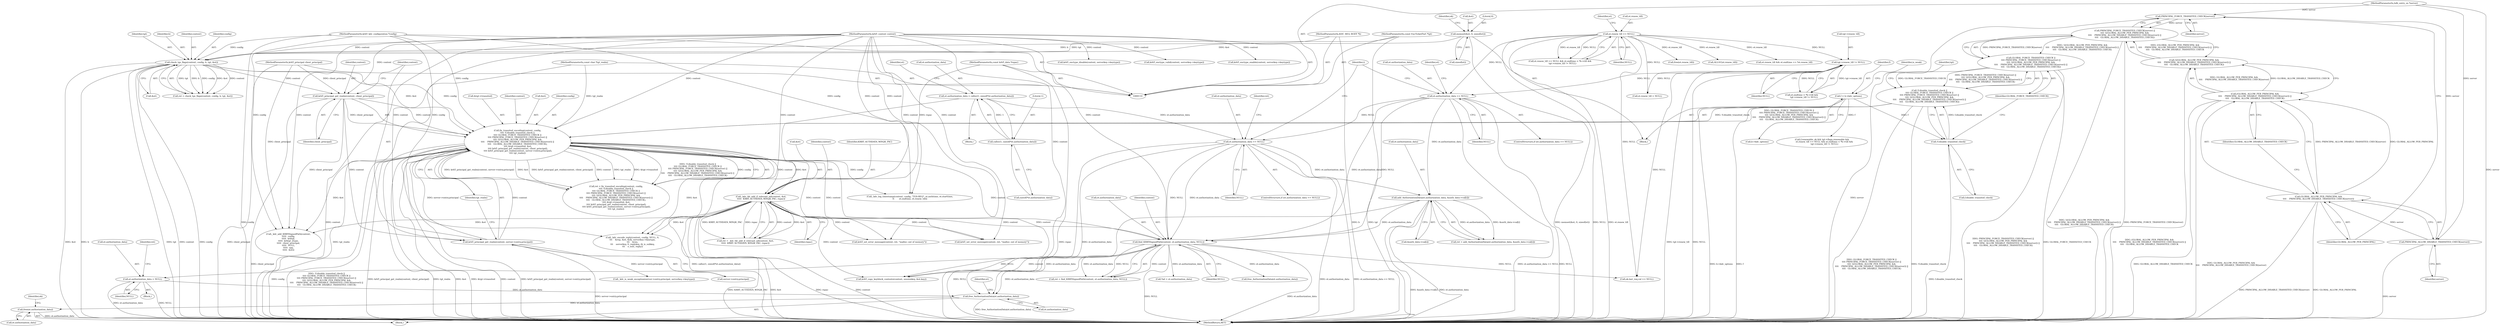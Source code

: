 digraph "0_heimdal_b1e699103f08d6a0ca46a122193c9da65f6cf837_1@API" {
"1001090" [label="(Call,free(et.authorization_data))"];
"1001086" [label="(Call,free_AuthorizationData(et.authorization_data))"];
"1000753" [label="(Call,et.authorization_data = NULL)"];
"1000725" [label="(Call,find_KRB5SignedPath(context, et.authorization_data, NULL))"];
"1000642" [label="(Call,_kdc_tkt_add_if_relevant_ad(context, &et,\n\t\t\t\t\t  KRB5_AUTHDATA_WIN2K_PAC, rspac))"];
"1000226" [label="(Call,fix_transited_encoding(context, config,\n\t\t\t\t !f.disable_transited_check ||\n\t\t\t\t GLOBAL_FORCE_TRANSITED_CHECK ||\n\t\t\t\t PRINCIPAL_FORCE_TRANSITED_CHECK(server) ||\n\t\t\t\t !((GLOBAL_ALLOW_PER_PRINCIPAL &&\n\t\t\t\t    PRINCIPAL_ALLOW_DISABLE_TRANSITED_CHECK(server)) ||\n\t\t\t\t   GLOBAL_ALLOW_DISABLE_TRANSITED_CHECK),\n \t\t\t\t &tgt->transited, &et,\n \t\t\t\t krb5_principal_get_realm(context, client_principal),\n \t\t\t\t krb5_principal_get_realm(context, server->entry.principal),\n\t\t\t\t tgt_realm))"];
"1000255" [label="(Call,krb5_principal_get_realm(context, server->entry.principal))"];
"1000252" [label="(Call,krb5_principal_get_realm(context, client_principal))"];
"1000214" [label="(Call,check_tgs_flags(context, config, b, tgt, &et))"];
"1000111" [label="(MethodParameterIn,krb5_context context)"];
"1000112" [label="(MethodParameterIn,krb5_kdc_configuration *config)"];
"1000113" [label="(MethodParameterIn,KDC_REQ_BODY *b)"];
"1000115" [label="(MethodParameterIn,const EncTicketPart *tgt)"];
"1000156" [label="(Call,memset(&et, 0, sizeof(et)))"];
"1000126" [label="(MethodParameterIn,krb5_principal client_principal)"];
"1000229" [label="(Call,!f.disable_transited_check ||\n\t\t\t\t GLOBAL_FORCE_TRANSITED_CHECK ||\n\t\t\t\t PRINCIPAL_FORCE_TRANSITED_CHECK(server) ||\n\t\t\t\t !((GLOBAL_ALLOW_PER_PRINCIPAL &&\n\t\t\t\t    PRINCIPAL_ALLOW_DISABLE_TRANSITED_CHECK(server)) ||\n\t\t\t\t   GLOBAL_ALLOW_DISABLE_TRANSITED_CHECK))"];
"1000230" [label="(Call,!f.disable_transited_check)"];
"1000140" [label="(Call,f = b->kdc_options)"];
"1000234" [label="(Call,GLOBAL_FORCE_TRANSITED_CHECK ||\n\t\t\t\t PRINCIPAL_FORCE_TRANSITED_CHECK(server) ||\n\t\t\t\t !((GLOBAL_ALLOW_PER_PRINCIPAL &&\n\t\t\t\t    PRINCIPAL_ALLOW_DISABLE_TRANSITED_CHECK(server)) ||\n\t\t\t\t   GLOBAL_ALLOW_DISABLE_TRANSITED_CHECK))"];
"1000236" [label="(Call,PRINCIPAL_FORCE_TRANSITED_CHECK(server) ||\n\t\t\t\t !((GLOBAL_ALLOW_PER_PRINCIPAL &&\n\t\t\t\t    PRINCIPAL_ALLOW_DISABLE_TRANSITED_CHECK(server)) ||\n\t\t\t\t   GLOBAL_ALLOW_DISABLE_TRANSITED_CHECK))"];
"1000237" [label="(Call,PRINCIPAL_FORCE_TRANSITED_CHECK(server))"];
"1000122" [label="(MethodParameterIn,hdb_entry_ex *server)"];
"1000239" [label="(Call,!((GLOBAL_ALLOW_PER_PRINCIPAL &&\n\t\t\t\t    PRINCIPAL_ALLOW_DISABLE_TRANSITED_CHECK(server)) ||\n\t\t\t\t   GLOBAL_ALLOW_DISABLE_TRANSITED_CHECK))"];
"1000240" [label="(Call,(GLOBAL_ALLOW_PER_PRINCIPAL &&\n\t\t\t\t    PRINCIPAL_ALLOW_DISABLE_TRANSITED_CHECK(server)) ||\n\t\t\t\t   GLOBAL_ALLOW_DISABLE_TRANSITED_CHECK)"];
"1000241" [label="(Call,GLOBAL_ALLOW_PER_PRINCIPAL &&\n\t\t\t\t    PRINCIPAL_ALLOW_DISABLE_TRANSITED_CHECK(server))"];
"1000243" [label="(Call,PRINCIPAL_ALLOW_DISABLE_TRANSITED_CHECK(server))"];
"1000127" [label="(MethodParameterIn,const char *tgt_realm)"];
"1000131" [label="(MethodParameterIn,const krb5_data *rspac)"];
"1000677" [label="(Call,et.authorization_data == NULL)"];
"1000665" [label="(Call,et.authorization_data = calloc(1, sizeof(*et.authorization_data)))"];
"1000669" [label="(Call,calloc(1, sizeof(*et.authorization_data)))"];
"1000659" [label="(Call,et.authorization_data == NULL)"];
"1000385" [label="(Call,et.renew_till == NULL)"];
"1000399" [label="(Call,tgt->renew_till != NULL)"];
"1000705" [label="(Call,add_AuthorizationData(et.authorization_data, &auth_data->val[i]))"];
"1000666" [label="(Call,et.authorization_data)"];
"1000706" [label="(Call,et.authorization_data)"];
"1001090" [label="(Call,free(et.authorization_data))"];
"1000113" [label="(MethodParameterIn,KDC_REQ_BODY *b)"];
"1000234" [label="(Call,GLOBAL_FORCE_TRANSITED_CHECK ||\n\t\t\t\t PRINCIPAL_FORCE_TRANSITED_CHECK(server) ||\n\t\t\t\t !((GLOBAL_ALLOW_PER_PRINCIPAL &&\n\t\t\t\t    PRINCIPAL_ALLOW_DISABLE_TRANSITED_CHECK(server)) ||\n\t\t\t\t   GLOBAL_ALLOW_DISABLE_TRANSITED_CHECK))"];
"1000659" [label="(Call,et.authorization_data == NULL)"];
"1000665" [label="(Call,et.authorization_data = calloc(1, sizeof(*et.authorization_data)))"];
"1000248" [label="(Identifier,tgt)"];
"1000242" [label="(Identifier,GLOBAL_ALLOW_PER_PRINCIPAL)"];
"1000219" [label="(Call,&et)"];
"1000122" [label="(MethodParameterIn,hdb_entry_ex *server)"];
"1000678" [label="(Call,et.authorization_data)"];
"1000131" [label="(MethodParameterIn,const krb5_data *rspac)"];
"1000215" [label="(Identifier,context)"];
"1000681" [label="(Identifier,NULL)"];
"1000730" [label="(Identifier,NULL)"];
"1000212" [label="(Call,ret = check_tgs_flags(context, config, b, tgt, &et))"];
"1000253" [label="(Identifier,context)"];
"1000403" [label="(Identifier,NULL)"];
"1000782" [label="(Identifier,ret)"];
"1000262" [label="(Identifier,tgt_realm)"];
"1000256" [label="(Identifier,context)"];
"1000226" [label="(Call,fix_transited_encoding(context, config,\n\t\t\t\t !f.disable_transited_check ||\n\t\t\t\t GLOBAL_FORCE_TRANSITED_CHECK ||\n\t\t\t\t PRINCIPAL_FORCE_TRANSITED_CHECK(server) ||\n\t\t\t\t !((GLOBAL_ALLOW_PER_PRINCIPAL &&\n\t\t\t\t    PRINCIPAL_ALLOW_DISABLE_TRANSITED_CHECK(server)) ||\n\t\t\t\t   GLOBAL_ALLOW_DISABLE_TRANSITED_CHECK),\n \t\t\t\t &tgt->transited, &et,\n \t\t\t\t krb5_principal_get_realm(context, client_principal),\n \t\t\t\t krb5_principal_get_realm(context, server->entry.principal),\n\t\t\t\t tgt_realm))"];
"1000384" [label="(Call,et.renew_till == NULL && et.endtime < *b->till &&\n       tgt->renew_till != NULL)"];
"1000224" [label="(Call,ret = fix_transited_encoding(context, config,\n\t\t\t\t !f.disable_transited_check ||\n\t\t\t\t GLOBAL_FORCE_TRANSITED_CHECK ||\n\t\t\t\t PRINCIPAL_FORCE_TRANSITED_CHECK(server) ||\n\t\t\t\t !((GLOBAL_ALLOW_PER_PRINCIPAL &&\n\t\t\t\t    PRINCIPAL_ALLOW_DISABLE_TRANSITED_CHECK(server)) ||\n\t\t\t\t   GLOBAL_ALLOW_DISABLE_TRANSITED_CHECK),\n \t\t\t\t &tgt->transited, &et,\n \t\t\t\t krb5_principal_get_realm(context, client_principal),\n \t\t\t\t krb5_principal_get_realm(context, server->entry.principal),\n\t\t\t\t tgt_realm))"];
"1000246" [label="(Call,&tgt->transited)"];
"1000243" [label="(Call,PRINCIPAL_ALLOW_DISABLE_TRANSITED_CHECK(server))"];
"1000240" [label="(Call,(GLOBAL_ALLOW_PER_PRINCIPAL &&\n\t\t\t\t    PRINCIPAL_ALLOW_DISABLE_TRANSITED_CHECK(server)) ||\n\t\t\t\t   GLOBAL_ALLOW_DISABLE_TRANSITED_CHECK)"];
"1000727" [label="(Call,et.authorization_data)"];
"1001051" [label="(Call,krb5_enctype_disable(context, serverkey->keytype))"];
"1001097" [label="(Identifier,ek)"];
"1000909" [label="(Call,_kdc_log_timestamp(context, config, \"TGS-REQ\", et.authtime, et.starttime,\n\t\t       et.endtime, et.renew_till))"];
"1000126" [label="(MethodParameterIn,krb5_principal client_principal)"];
"1000745" [label="(Call,free_AuthorizationData(et.authorization_data))"];
"1000216" [label="(Identifier,config)"];
"1000148" [label="(Identifier,is_weak)"];
"1001087" [label="(Call,et.authorization_data)"];
"1000676" [label="(ControlStructure,if (et.authorization_data == NULL))"];
"1000664" [label="(Block,)"];
"1000726" [label="(Identifier,context)"];
"1000239" [label="(Call,!((GLOBAL_ALLOW_PER_PRINCIPAL &&\n\t\t\t\t    PRINCIPAL_ALLOW_DISABLE_TRANSITED_CHECK(server)) ||\n\t\t\t\t   GLOBAL_ALLOW_DISABLE_TRANSITED_CHECK))"];
"1000115" [label="(MethodParameterIn,const EncTicketPart *tgt)"];
"1000718" [label="(Call,krb5_set_error_message(context, ret, \"malloc: out of memory\"))"];
"1000754" [label="(Call,et.authorization_data)"];
"1000644" [label="(Call,&et)"];
"1000156" [label="(Call,memset(&et, 0, sizeof(et)))"];
"1000111" [label="(MethodParameterIn,krb5_context context)"];
"1000400" [label="(Call,tgt->renew_till)"];
"1000227" [label="(Identifier,context)"];
"1000374" [label="(Call,f.renewable_ok && tgt->flags.renewable &&\n       et.renew_till == NULL && et.endtime < *b->till &&\n       tgt->renew_till != NULL)"];
"1000250" [label="(Call,&et)"];
"1000723" [label="(Call,ret = find_KRB5SignedPath(context, et.authorization_data, NULL))"];
"1001091" [label="(Call,et.authorization_data)"];
"1000761" [label="(Call,*ad = et.authorization_data)"];
"1000647" [label="(Identifier,rspac)"];
"1001092" [label="(Identifier,et)"];
"1001086" [label="(Call,free_AuthorizationData(et.authorization_data))"];
"1000228" [label="(Identifier,config)"];
"1000236" [label="(Call,PRINCIPAL_FORCE_TRANSITED_CHECK(server) ||\n\t\t\t\t !((GLOBAL_ALLOW_PER_PRINCIPAL &&\n\t\t\t\t    PRINCIPAL_ALLOW_DISABLE_TRANSITED_CHECK(server)) ||\n\t\t\t\t   GLOBAL_ALLOW_DISABLE_TRANSITED_CHECK))"];
"1001002" [label="(Call,krb5_enctype_valid(context, serverkey->keytype))"];
"1000230" [label="(Call,!f.disable_transited_check)"];
"1000663" [label="(Identifier,NULL)"];
"1000703" [label="(Call,ret = add_AuthorizationData(et.authorization_data, &auth_data->val[i]))"];
"1000667" [label="(Identifier,et)"];
"1000640" [label="(Call,ret = _kdc_tkt_add_if_relevant_ad(context, &et,\n\t\t\t\t\t  KRB5_AUTHDATA_WIN2K_PAC, rspac))"];
"1000744" [label="(Block,)"];
"1000757" [label="(Identifier,NULL)"];
"1000112" [label="(MethodParameterIn,krb5_kdc_configuration *config)"];
"1000218" [label="(Identifier,tgt)"];
"1000164" [label="(Identifier,ek)"];
"1000140" [label="(Call,f = b->kdc_options)"];
"1000245" [label="(Identifier,GLOBAL_ALLOW_DISABLE_TRANSITED_CHECK)"];
"1000686" [label="(Call,krb5_set_error_message(context, ret, \"malloc: out of memory\"))"];
"1000235" [label="(Identifier,GLOBAL_FORCE_TRANSITED_CHECK)"];
"1000238" [label="(Identifier,server)"];
"1000135" [label="(Block,)"];
"1000577" [label="(Call,et.renew_till = NULL)"];
"1001028" [label="(Call,_kdc_encode_reply(context, config, NULL, 0,\n\t\t\t    &rep, &et, &ek, serverkey->keytype,\n\t\t\t    kvno,\n\t\t\t    serverkey, 0, replykey, rk_is_subkey,\n\t\t\t    e_text, reply))"];
"1000214" [label="(Call,check_tgs_flags(context, config, b, tgt, &et))"];
"1000753" [label="(Call,et.authorization_data = NULL)"];
"1000244" [label="(Identifier,server)"];
"1000229" [label="(Call,!f.disable_transited_check ||\n\t\t\t\t GLOBAL_FORCE_TRANSITED_CHECK ||\n\t\t\t\t PRINCIPAL_FORCE_TRANSITED_CHECK(server) ||\n\t\t\t\t !((GLOBAL_ALLOW_PER_PRINCIPAL &&\n\t\t\t\t    PRINCIPAL_ALLOW_DISABLE_TRANSITED_CHECK(server)) ||\n\t\t\t\t   GLOBAL_ALLOW_DISABLE_TRANSITED_CHECK))"];
"1000643" [label="(Identifier,context)"];
"1000389" [label="(Identifier,NULL)"];
"1000160" [label="(Call,sizeof(et))"];
"1000241" [label="(Call,GLOBAL_ALLOW_PER_PRINCIPAL &&\n\t\t\t\t    PRINCIPAL_ALLOW_DISABLE_TRANSITED_CHECK(server))"];
"1000646" [label="(Identifier,KRB5_AUTHDATA_WIN2K_PAC)"];
"1001077" [label="(Call,free(et.renew_till))"];
"1000157" [label="(Call,&et)"];
"1000830" [label="(Call,ek.last_req.val == NULL)"];
"1000693" [label="(Identifier,i)"];
"1000677" [label="(Call,et.authorization_data == NULL)"];
"1000670" [label="(Literal,1)"];
"1000393" [label="(Identifier,et)"];
"1000783" [label="(Call,krb5_copy_keyblock_contents(context, sessionkey, &et.key))"];
"1000705" [label="(Call,add_AuthorizationData(et.authorization_data, &auth_data->val[i]))"];
"1000255" [label="(Call,krb5_principal_get_realm(context, server->entry.principal))"];
"1000231" [label="(Call,f.disable_transited_check)"];
"1000671" [label="(Call,sizeof(*et.authorization_data))"];
"1001085" [label="(Block,)"];
"1000399" [label="(Call,tgt->renew_till != NULL)"];
"1000412" [label="(Call,ALLOC(et.renew_till))"];
"1000642" [label="(Call,_kdc_tkt_add_if_relevant_ad(context, &et,\n\t\t\t\t\t  KRB5_AUTHDATA_WIN2K_PAC, rspac))"];
"1000386" [label="(Call,et.renew_till)"];
"1000658" [label="(ControlStructure,if (et.authorization_data == NULL))"];
"1000949" [label="(Call,_kdc_add_KRB5SignedPath(context,\n\t\t\t\t\t  config,\n\t\t\t\t\t  krbtgt,\n\t\t\t\t\t  krbtgt_etype,\n\t\t\t\t\t  client_principal,\n\t\t\t\t\t  NULL,\n\t\t\t\t\t  spp,\n\t\t\t\t\t  &et))"];
"1001122" [label="(MethodReturn,RET)"];
"1000390" [label="(Call,et.endtime < *b->till &&\n       tgt->renew_till != NULL)"];
"1000679" [label="(Identifier,et)"];
"1000660" [label="(Call,et.authorization_data)"];
"1000560" [label="(Call,et.renew_till && et.endtime == *et.renew_till)"];
"1000237" [label="(Call,PRINCIPAL_FORCE_TRANSITED_CHECK(server))"];
"1000669" [label="(Call,calloc(1, sizeof(*et.authorization_data)))"];
"1000159" [label="(Literal,0)"];
"1000142" [label="(Call,b->kdc_options)"];
"1000684" [label="(Identifier,ret)"];
"1000127" [label="(MethodParameterIn,const char *tgt_realm)"];
"1001008" [label="(Call,_kdc_is_weak_exception(server->entry.principal, serverkey->keytype))"];
"1000252" [label="(Call,krb5_principal_get_realm(context, client_principal))"];
"1000217" [label="(Identifier,b)"];
"1000709" [label="(Call,&auth_data->val[i])"];
"1000141" [label="(Identifier,f)"];
"1001018" [label="(Call,krb5_enctype_enable(context, serverkey->keytype))"];
"1000257" [label="(Call,server->entry.principal)"];
"1000254" [label="(Identifier,client_principal)"];
"1000385" [label="(Call,et.renew_till == NULL)"];
"1000725" [label="(Call,find_KRB5SignedPath(context, et.authorization_data, NULL))"];
"1001090" -> "1001085"  [label="AST: "];
"1001090" -> "1001091"  [label="CFG: "];
"1001091" -> "1001090"  [label="AST: "];
"1001097" -> "1001090"  [label="CFG: "];
"1001090" -> "1001122"  [label="DDG: et.authorization_data"];
"1001086" -> "1001090"  [label="DDG: et.authorization_data"];
"1001086" -> "1001085"  [label="AST: "];
"1001086" -> "1001087"  [label="CFG: "];
"1001087" -> "1001086"  [label="AST: "];
"1001092" -> "1001086"  [label="CFG: "];
"1001086" -> "1001122"  [label="DDG: free_AuthorizationData(et.authorization_data)"];
"1000753" -> "1001086"  [label="DDG: et.authorization_data"];
"1000677" -> "1001086"  [label="DDG: et.authorization_data"];
"1000725" -> "1001086"  [label="DDG: et.authorization_data"];
"1000705" -> "1001086"  [label="DDG: et.authorization_data"];
"1000753" -> "1000744"  [label="AST: "];
"1000753" -> "1000757"  [label="CFG: "];
"1000754" -> "1000753"  [label="AST: "];
"1000757" -> "1000753"  [label="AST: "];
"1000782" -> "1000753"  [label="CFG: "];
"1000753" -> "1001122"  [label="DDG: et.authorization_data"];
"1000753" -> "1001122"  [label="DDG: NULL"];
"1000725" -> "1000753"  [label="DDG: NULL"];
"1000725" -> "1000723"  [label="AST: "];
"1000725" -> "1000730"  [label="CFG: "];
"1000726" -> "1000725"  [label="AST: "];
"1000727" -> "1000725"  [label="AST: "];
"1000730" -> "1000725"  [label="AST: "];
"1000723" -> "1000725"  [label="CFG: "];
"1000725" -> "1001122"  [label="DDG: NULL"];
"1000725" -> "1001122"  [label="DDG: et.authorization_data"];
"1000725" -> "1000723"  [label="DDG: context"];
"1000725" -> "1000723"  [label="DDG: et.authorization_data"];
"1000725" -> "1000723"  [label="DDG: NULL"];
"1000642" -> "1000725"  [label="DDG: context"];
"1000226" -> "1000725"  [label="DDG: context"];
"1000111" -> "1000725"  [label="DDG: context"];
"1000677" -> "1000725"  [label="DDG: et.authorization_data"];
"1000677" -> "1000725"  [label="DDG: NULL"];
"1000659" -> "1000725"  [label="DDG: et.authorization_data"];
"1000659" -> "1000725"  [label="DDG: NULL"];
"1000705" -> "1000725"  [label="DDG: et.authorization_data"];
"1000725" -> "1000745"  [label="DDG: et.authorization_data"];
"1000725" -> "1000761"  [label="DDG: et.authorization_data"];
"1000725" -> "1000783"  [label="DDG: context"];
"1000725" -> "1000830"  [label="DDG: NULL"];
"1000642" -> "1000640"  [label="AST: "];
"1000642" -> "1000647"  [label="CFG: "];
"1000643" -> "1000642"  [label="AST: "];
"1000644" -> "1000642"  [label="AST: "];
"1000646" -> "1000642"  [label="AST: "];
"1000647" -> "1000642"  [label="AST: "];
"1000640" -> "1000642"  [label="CFG: "];
"1000642" -> "1001122"  [label="DDG: context"];
"1000642" -> "1001122"  [label="DDG: KRB5_AUTHDATA_WIN2K_PAC"];
"1000642" -> "1001122"  [label="DDG: &et"];
"1000642" -> "1001122"  [label="DDG: rspac"];
"1000642" -> "1000640"  [label="DDG: context"];
"1000642" -> "1000640"  [label="DDG: &et"];
"1000642" -> "1000640"  [label="DDG: KRB5_AUTHDATA_WIN2K_PAC"];
"1000642" -> "1000640"  [label="DDG: rspac"];
"1000226" -> "1000642"  [label="DDG: context"];
"1000226" -> "1000642"  [label="DDG: &et"];
"1000111" -> "1000642"  [label="DDG: context"];
"1000131" -> "1000642"  [label="DDG: rspac"];
"1000642" -> "1000686"  [label="DDG: context"];
"1000642" -> "1000718"  [label="DDG: context"];
"1000642" -> "1000783"  [label="DDG: context"];
"1000642" -> "1000949"  [label="DDG: &et"];
"1000642" -> "1001028"  [label="DDG: &et"];
"1000226" -> "1000224"  [label="AST: "];
"1000226" -> "1000262"  [label="CFG: "];
"1000227" -> "1000226"  [label="AST: "];
"1000228" -> "1000226"  [label="AST: "];
"1000229" -> "1000226"  [label="AST: "];
"1000246" -> "1000226"  [label="AST: "];
"1000250" -> "1000226"  [label="AST: "];
"1000252" -> "1000226"  [label="AST: "];
"1000255" -> "1000226"  [label="AST: "];
"1000262" -> "1000226"  [label="AST: "];
"1000224" -> "1000226"  [label="CFG: "];
"1000226" -> "1001122"  [label="DDG: context"];
"1000226" -> "1001122"  [label="DDG: krb5_principal_get_realm(context, server->entry.principal)"];
"1000226" -> "1001122"  [label="DDG: config"];
"1000226" -> "1001122"  [label="DDG: !f.disable_transited_check ||\n\t\t\t\t GLOBAL_FORCE_TRANSITED_CHECK ||\n\t\t\t\t PRINCIPAL_FORCE_TRANSITED_CHECK(server) ||\n\t\t\t\t !((GLOBAL_ALLOW_PER_PRINCIPAL &&\n\t\t\t\t    PRINCIPAL_ALLOW_DISABLE_TRANSITED_CHECK(server)) ||\n\t\t\t\t   GLOBAL_ALLOW_DISABLE_TRANSITED_CHECK)"];
"1000226" -> "1001122"  [label="DDG: krb5_principal_get_realm(context, client_principal)"];
"1000226" -> "1001122"  [label="DDG: tgt_realm"];
"1000226" -> "1001122"  [label="DDG: &et"];
"1000226" -> "1001122"  [label="DDG: &tgt->transited"];
"1000226" -> "1000224"  [label="DDG: krb5_principal_get_realm(context, server->entry.principal)"];
"1000226" -> "1000224"  [label="DDG: &et"];
"1000226" -> "1000224"  [label="DDG: krb5_principal_get_realm(context, client_principal)"];
"1000226" -> "1000224"  [label="DDG: context"];
"1000226" -> "1000224"  [label="DDG: tgt_realm"];
"1000226" -> "1000224"  [label="DDG: &tgt->transited"];
"1000226" -> "1000224"  [label="DDG: !f.disable_transited_check ||\n\t\t\t\t GLOBAL_FORCE_TRANSITED_CHECK ||\n\t\t\t\t PRINCIPAL_FORCE_TRANSITED_CHECK(server) ||\n\t\t\t\t !((GLOBAL_ALLOW_PER_PRINCIPAL &&\n\t\t\t\t    PRINCIPAL_ALLOW_DISABLE_TRANSITED_CHECK(server)) ||\n\t\t\t\t   GLOBAL_ALLOW_DISABLE_TRANSITED_CHECK)"];
"1000226" -> "1000224"  [label="DDG: config"];
"1000255" -> "1000226"  [label="DDG: context"];
"1000255" -> "1000226"  [label="DDG: server->entry.principal"];
"1000111" -> "1000226"  [label="DDG: context"];
"1000214" -> "1000226"  [label="DDG: config"];
"1000214" -> "1000226"  [label="DDG: &et"];
"1000112" -> "1000226"  [label="DDG: config"];
"1000229" -> "1000226"  [label="DDG: !f.disable_transited_check"];
"1000229" -> "1000226"  [label="DDG: GLOBAL_FORCE_TRANSITED_CHECK ||\n\t\t\t\t PRINCIPAL_FORCE_TRANSITED_CHECK(server) ||\n\t\t\t\t !((GLOBAL_ALLOW_PER_PRINCIPAL &&\n\t\t\t\t    PRINCIPAL_ALLOW_DISABLE_TRANSITED_CHECK(server)) ||\n\t\t\t\t   GLOBAL_ALLOW_DISABLE_TRANSITED_CHECK)"];
"1000252" -> "1000226"  [label="DDG: context"];
"1000252" -> "1000226"  [label="DDG: client_principal"];
"1000127" -> "1000226"  [label="DDG: tgt_realm"];
"1000226" -> "1000686"  [label="DDG: context"];
"1000226" -> "1000718"  [label="DDG: context"];
"1000226" -> "1000783"  [label="DDG: context"];
"1000226" -> "1000909"  [label="DDG: config"];
"1000226" -> "1000949"  [label="DDG: &et"];
"1000226" -> "1001028"  [label="DDG: &et"];
"1000255" -> "1000257"  [label="CFG: "];
"1000256" -> "1000255"  [label="AST: "];
"1000257" -> "1000255"  [label="AST: "];
"1000262" -> "1000255"  [label="CFG: "];
"1000255" -> "1001122"  [label="DDG: server->entry.principal"];
"1000252" -> "1000255"  [label="DDG: context"];
"1000111" -> "1000255"  [label="DDG: context"];
"1000255" -> "1001008"  [label="DDG: server->entry.principal"];
"1000252" -> "1000254"  [label="CFG: "];
"1000253" -> "1000252"  [label="AST: "];
"1000254" -> "1000252"  [label="AST: "];
"1000256" -> "1000252"  [label="CFG: "];
"1000252" -> "1001122"  [label="DDG: client_principal"];
"1000214" -> "1000252"  [label="DDG: context"];
"1000111" -> "1000252"  [label="DDG: context"];
"1000126" -> "1000252"  [label="DDG: client_principal"];
"1000252" -> "1000949"  [label="DDG: client_principal"];
"1000214" -> "1000212"  [label="AST: "];
"1000214" -> "1000219"  [label="CFG: "];
"1000215" -> "1000214"  [label="AST: "];
"1000216" -> "1000214"  [label="AST: "];
"1000217" -> "1000214"  [label="AST: "];
"1000218" -> "1000214"  [label="AST: "];
"1000219" -> "1000214"  [label="AST: "];
"1000212" -> "1000214"  [label="CFG: "];
"1000214" -> "1001122"  [label="DDG: config"];
"1000214" -> "1001122"  [label="DDG: &et"];
"1000214" -> "1001122"  [label="DDG: b"];
"1000214" -> "1001122"  [label="DDG: tgt"];
"1000214" -> "1001122"  [label="DDG: context"];
"1000214" -> "1000212"  [label="DDG: tgt"];
"1000214" -> "1000212"  [label="DDG: b"];
"1000214" -> "1000212"  [label="DDG: config"];
"1000214" -> "1000212"  [label="DDG: &et"];
"1000214" -> "1000212"  [label="DDG: context"];
"1000111" -> "1000214"  [label="DDG: context"];
"1000112" -> "1000214"  [label="DDG: config"];
"1000113" -> "1000214"  [label="DDG: b"];
"1000115" -> "1000214"  [label="DDG: tgt"];
"1000156" -> "1000214"  [label="DDG: &et"];
"1000111" -> "1000110"  [label="AST: "];
"1000111" -> "1001122"  [label="DDG: context"];
"1000111" -> "1000686"  [label="DDG: context"];
"1000111" -> "1000718"  [label="DDG: context"];
"1000111" -> "1000783"  [label="DDG: context"];
"1000111" -> "1000909"  [label="DDG: context"];
"1000111" -> "1000949"  [label="DDG: context"];
"1000111" -> "1001002"  [label="DDG: context"];
"1000111" -> "1001018"  [label="DDG: context"];
"1000111" -> "1001028"  [label="DDG: context"];
"1000111" -> "1001051"  [label="DDG: context"];
"1000112" -> "1000110"  [label="AST: "];
"1000112" -> "1001122"  [label="DDG: config"];
"1000112" -> "1000909"  [label="DDG: config"];
"1000112" -> "1000949"  [label="DDG: config"];
"1000112" -> "1001028"  [label="DDG: config"];
"1000113" -> "1000110"  [label="AST: "];
"1000113" -> "1001122"  [label="DDG: b"];
"1000115" -> "1000110"  [label="AST: "];
"1000115" -> "1001122"  [label="DDG: tgt"];
"1000156" -> "1000135"  [label="AST: "];
"1000156" -> "1000160"  [label="CFG: "];
"1000157" -> "1000156"  [label="AST: "];
"1000159" -> "1000156"  [label="AST: "];
"1000160" -> "1000156"  [label="AST: "];
"1000164" -> "1000156"  [label="CFG: "];
"1000156" -> "1001122"  [label="DDG: memset(&et, 0, sizeof(et))"];
"1000126" -> "1000110"  [label="AST: "];
"1000126" -> "1001122"  [label="DDG: client_principal"];
"1000126" -> "1000949"  [label="DDG: client_principal"];
"1000229" -> "1000230"  [label="CFG: "];
"1000229" -> "1000234"  [label="CFG: "];
"1000230" -> "1000229"  [label="AST: "];
"1000234" -> "1000229"  [label="AST: "];
"1000248" -> "1000229"  [label="CFG: "];
"1000229" -> "1001122"  [label="DDG: GLOBAL_FORCE_TRANSITED_CHECK ||\n\t\t\t\t PRINCIPAL_FORCE_TRANSITED_CHECK(server) ||\n\t\t\t\t !((GLOBAL_ALLOW_PER_PRINCIPAL &&\n\t\t\t\t    PRINCIPAL_ALLOW_DISABLE_TRANSITED_CHECK(server)) ||\n\t\t\t\t   GLOBAL_ALLOW_DISABLE_TRANSITED_CHECK)"];
"1000229" -> "1001122"  [label="DDG: !f.disable_transited_check"];
"1000230" -> "1000229"  [label="DDG: f.disable_transited_check"];
"1000234" -> "1000229"  [label="DDG: GLOBAL_FORCE_TRANSITED_CHECK"];
"1000234" -> "1000229"  [label="DDG: PRINCIPAL_FORCE_TRANSITED_CHECK(server) ||\n\t\t\t\t !((GLOBAL_ALLOW_PER_PRINCIPAL &&\n\t\t\t\t    PRINCIPAL_ALLOW_DISABLE_TRANSITED_CHECK(server)) ||\n\t\t\t\t   GLOBAL_ALLOW_DISABLE_TRANSITED_CHECK)"];
"1000230" -> "1000231"  [label="CFG: "];
"1000231" -> "1000230"  [label="AST: "];
"1000235" -> "1000230"  [label="CFG: "];
"1000230" -> "1001122"  [label="DDG: f.disable_transited_check"];
"1000140" -> "1000230"  [label="DDG: f"];
"1000140" -> "1000135"  [label="AST: "];
"1000140" -> "1000142"  [label="CFG: "];
"1000141" -> "1000140"  [label="AST: "];
"1000142" -> "1000140"  [label="AST: "];
"1000148" -> "1000140"  [label="CFG: "];
"1000140" -> "1001122"  [label="DDG: b->kdc_options"];
"1000140" -> "1001122"  [label="DDG: f"];
"1000140" -> "1000374"  [label="DDG: f"];
"1000234" -> "1000235"  [label="CFG: "];
"1000234" -> "1000236"  [label="CFG: "];
"1000235" -> "1000234"  [label="AST: "];
"1000236" -> "1000234"  [label="AST: "];
"1000234" -> "1001122"  [label="DDG: PRINCIPAL_FORCE_TRANSITED_CHECK(server) ||\n\t\t\t\t !((GLOBAL_ALLOW_PER_PRINCIPAL &&\n\t\t\t\t    PRINCIPAL_ALLOW_DISABLE_TRANSITED_CHECK(server)) ||\n\t\t\t\t   GLOBAL_ALLOW_DISABLE_TRANSITED_CHECK)"];
"1000234" -> "1001122"  [label="DDG: GLOBAL_FORCE_TRANSITED_CHECK"];
"1000236" -> "1000234"  [label="DDG: PRINCIPAL_FORCE_TRANSITED_CHECK(server)"];
"1000236" -> "1000234"  [label="DDG: !((GLOBAL_ALLOW_PER_PRINCIPAL &&\n\t\t\t\t    PRINCIPAL_ALLOW_DISABLE_TRANSITED_CHECK(server)) ||\n\t\t\t\t   GLOBAL_ALLOW_DISABLE_TRANSITED_CHECK)"];
"1000236" -> "1000237"  [label="CFG: "];
"1000236" -> "1000239"  [label="CFG: "];
"1000237" -> "1000236"  [label="AST: "];
"1000239" -> "1000236"  [label="AST: "];
"1000236" -> "1001122"  [label="DDG: PRINCIPAL_FORCE_TRANSITED_CHECK(server)"];
"1000236" -> "1001122"  [label="DDG: !((GLOBAL_ALLOW_PER_PRINCIPAL &&\n\t\t\t\t    PRINCIPAL_ALLOW_DISABLE_TRANSITED_CHECK(server)) ||\n\t\t\t\t   GLOBAL_ALLOW_DISABLE_TRANSITED_CHECK)"];
"1000237" -> "1000236"  [label="DDG: server"];
"1000239" -> "1000236"  [label="DDG: (GLOBAL_ALLOW_PER_PRINCIPAL &&\n\t\t\t\t    PRINCIPAL_ALLOW_DISABLE_TRANSITED_CHECK(server)) ||\n\t\t\t\t   GLOBAL_ALLOW_DISABLE_TRANSITED_CHECK"];
"1000237" -> "1000238"  [label="CFG: "];
"1000238" -> "1000237"  [label="AST: "];
"1000242" -> "1000237"  [label="CFG: "];
"1000237" -> "1001122"  [label="DDG: server"];
"1000122" -> "1000237"  [label="DDG: server"];
"1000237" -> "1000243"  [label="DDG: server"];
"1000122" -> "1000110"  [label="AST: "];
"1000122" -> "1001122"  [label="DDG: server"];
"1000122" -> "1000243"  [label="DDG: server"];
"1000239" -> "1000240"  [label="CFG: "];
"1000240" -> "1000239"  [label="AST: "];
"1000239" -> "1001122"  [label="DDG: (GLOBAL_ALLOW_PER_PRINCIPAL &&\n\t\t\t\t    PRINCIPAL_ALLOW_DISABLE_TRANSITED_CHECK(server)) ||\n\t\t\t\t   GLOBAL_ALLOW_DISABLE_TRANSITED_CHECK"];
"1000240" -> "1000239"  [label="DDG: GLOBAL_ALLOW_PER_PRINCIPAL &&\n\t\t\t\t    PRINCIPAL_ALLOW_DISABLE_TRANSITED_CHECK(server)"];
"1000240" -> "1000239"  [label="DDG: GLOBAL_ALLOW_DISABLE_TRANSITED_CHECK"];
"1000240" -> "1000241"  [label="CFG: "];
"1000240" -> "1000245"  [label="CFG: "];
"1000241" -> "1000240"  [label="AST: "];
"1000245" -> "1000240"  [label="AST: "];
"1000240" -> "1001122"  [label="DDG: GLOBAL_ALLOW_DISABLE_TRANSITED_CHECK"];
"1000240" -> "1001122"  [label="DDG: GLOBAL_ALLOW_PER_PRINCIPAL &&\n\t\t\t\t    PRINCIPAL_ALLOW_DISABLE_TRANSITED_CHECK(server)"];
"1000241" -> "1000240"  [label="DDG: GLOBAL_ALLOW_PER_PRINCIPAL"];
"1000241" -> "1000240"  [label="DDG: PRINCIPAL_ALLOW_DISABLE_TRANSITED_CHECK(server)"];
"1000241" -> "1000242"  [label="CFG: "];
"1000241" -> "1000243"  [label="CFG: "];
"1000242" -> "1000241"  [label="AST: "];
"1000243" -> "1000241"  [label="AST: "];
"1000245" -> "1000241"  [label="CFG: "];
"1000241" -> "1001122"  [label="DDG: GLOBAL_ALLOW_PER_PRINCIPAL"];
"1000241" -> "1001122"  [label="DDG: PRINCIPAL_ALLOW_DISABLE_TRANSITED_CHECK(server)"];
"1000243" -> "1000241"  [label="DDG: server"];
"1000243" -> "1000244"  [label="CFG: "];
"1000244" -> "1000243"  [label="AST: "];
"1000243" -> "1001122"  [label="DDG: server"];
"1000127" -> "1000110"  [label="AST: "];
"1000127" -> "1001122"  [label="DDG: tgt_realm"];
"1000131" -> "1000110"  [label="AST: "];
"1000131" -> "1001122"  [label="DDG: rspac"];
"1000677" -> "1000676"  [label="AST: "];
"1000677" -> "1000681"  [label="CFG: "];
"1000678" -> "1000677"  [label="AST: "];
"1000681" -> "1000677"  [label="AST: "];
"1000684" -> "1000677"  [label="CFG: "];
"1000693" -> "1000677"  [label="CFG: "];
"1000677" -> "1001122"  [label="DDG: NULL"];
"1000677" -> "1001122"  [label="DDG: et.authorization_data"];
"1000677" -> "1001122"  [label="DDG: et.authorization_data == NULL"];
"1000665" -> "1000677"  [label="DDG: et.authorization_data"];
"1000659" -> "1000677"  [label="DDG: NULL"];
"1000677" -> "1000705"  [label="DDG: et.authorization_data"];
"1000665" -> "1000664"  [label="AST: "];
"1000665" -> "1000669"  [label="CFG: "];
"1000666" -> "1000665"  [label="AST: "];
"1000669" -> "1000665"  [label="AST: "];
"1000679" -> "1000665"  [label="CFG: "];
"1000665" -> "1001122"  [label="DDG: calloc(1, sizeof(*et.authorization_data))"];
"1000669" -> "1000665"  [label="DDG: 1"];
"1000669" -> "1000671"  [label="CFG: "];
"1000670" -> "1000669"  [label="AST: "];
"1000671" -> "1000669"  [label="AST: "];
"1000659" -> "1000658"  [label="AST: "];
"1000659" -> "1000663"  [label="CFG: "];
"1000660" -> "1000659"  [label="AST: "];
"1000663" -> "1000659"  [label="AST: "];
"1000667" -> "1000659"  [label="CFG: "];
"1000693" -> "1000659"  [label="CFG: "];
"1000659" -> "1001122"  [label="DDG: NULL"];
"1000659" -> "1001122"  [label="DDG: et.authorization_data == NULL"];
"1000385" -> "1000659"  [label="DDG: NULL"];
"1000399" -> "1000659"  [label="DDG: NULL"];
"1000659" -> "1000705"  [label="DDG: et.authorization_data"];
"1000385" -> "1000384"  [label="AST: "];
"1000385" -> "1000389"  [label="CFG: "];
"1000386" -> "1000385"  [label="AST: "];
"1000389" -> "1000385"  [label="AST: "];
"1000393" -> "1000385"  [label="CFG: "];
"1000384" -> "1000385"  [label="CFG: "];
"1000385" -> "1001122"  [label="DDG: NULL"];
"1000385" -> "1001122"  [label="DDG: et.renew_till"];
"1000385" -> "1000384"  [label="DDG: et.renew_till"];
"1000385" -> "1000384"  [label="DDG: NULL"];
"1000385" -> "1000399"  [label="DDG: NULL"];
"1000385" -> "1000412"  [label="DDG: et.renew_till"];
"1000385" -> "1000560"  [label="DDG: et.renew_till"];
"1000385" -> "1000577"  [label="DDG: NULL"];
"1000385" -> "1000830"  [label="DDG: NULL"];
"1000385" -> "1001077"  [label="DDG: et.renew_till"];
"1000399" -> "1000390"  [label="AST: "];
"1000399" -> "1000403"  [label="CFG: "];
"1000400" -> "1000399"  [label="AST: "];
"1000403" -> "1000399"  [label="AST: "];
"1000390" -> "1000399"  [label="CFG: "];
"1000399" -> "1001122"  [label="DDG: NULL"];
"1000399" -> "1001122"  [label="DDG: tgt->renew_till"];
"1000399" -> "1000390"  [label="DDG: tgt->renew_till"];
"1000399" -> "1000390"  [label="DDG: NULL"];
"1000399" -> "1000577"  [label="DDG: NULL"];
"1000399" -> "1000830"  [label="DDG: NULL"];
"1000705" -> "1000703"  [label="AST: "];
"1000705" -> "1000709"  [label="CFG: "];
"1000706" -> "1000705"  [label="AST: "];
"1000709" -> "1000705"  [label="AST: "];
"1000703" -> "1000705"  [label="CFG: "];
"1000705" -> "1001122"  [label="DDG: &auth_data->val[i]"];
"1000705" -> "1001122"  [label="DDG: et.authorization_data"];
"1000705" -> "1000703"  [label="DDG: et.authorization_data"];
"1000705" -> "1000703"  [label="DDG: &auth_data->val[i]"];
}
